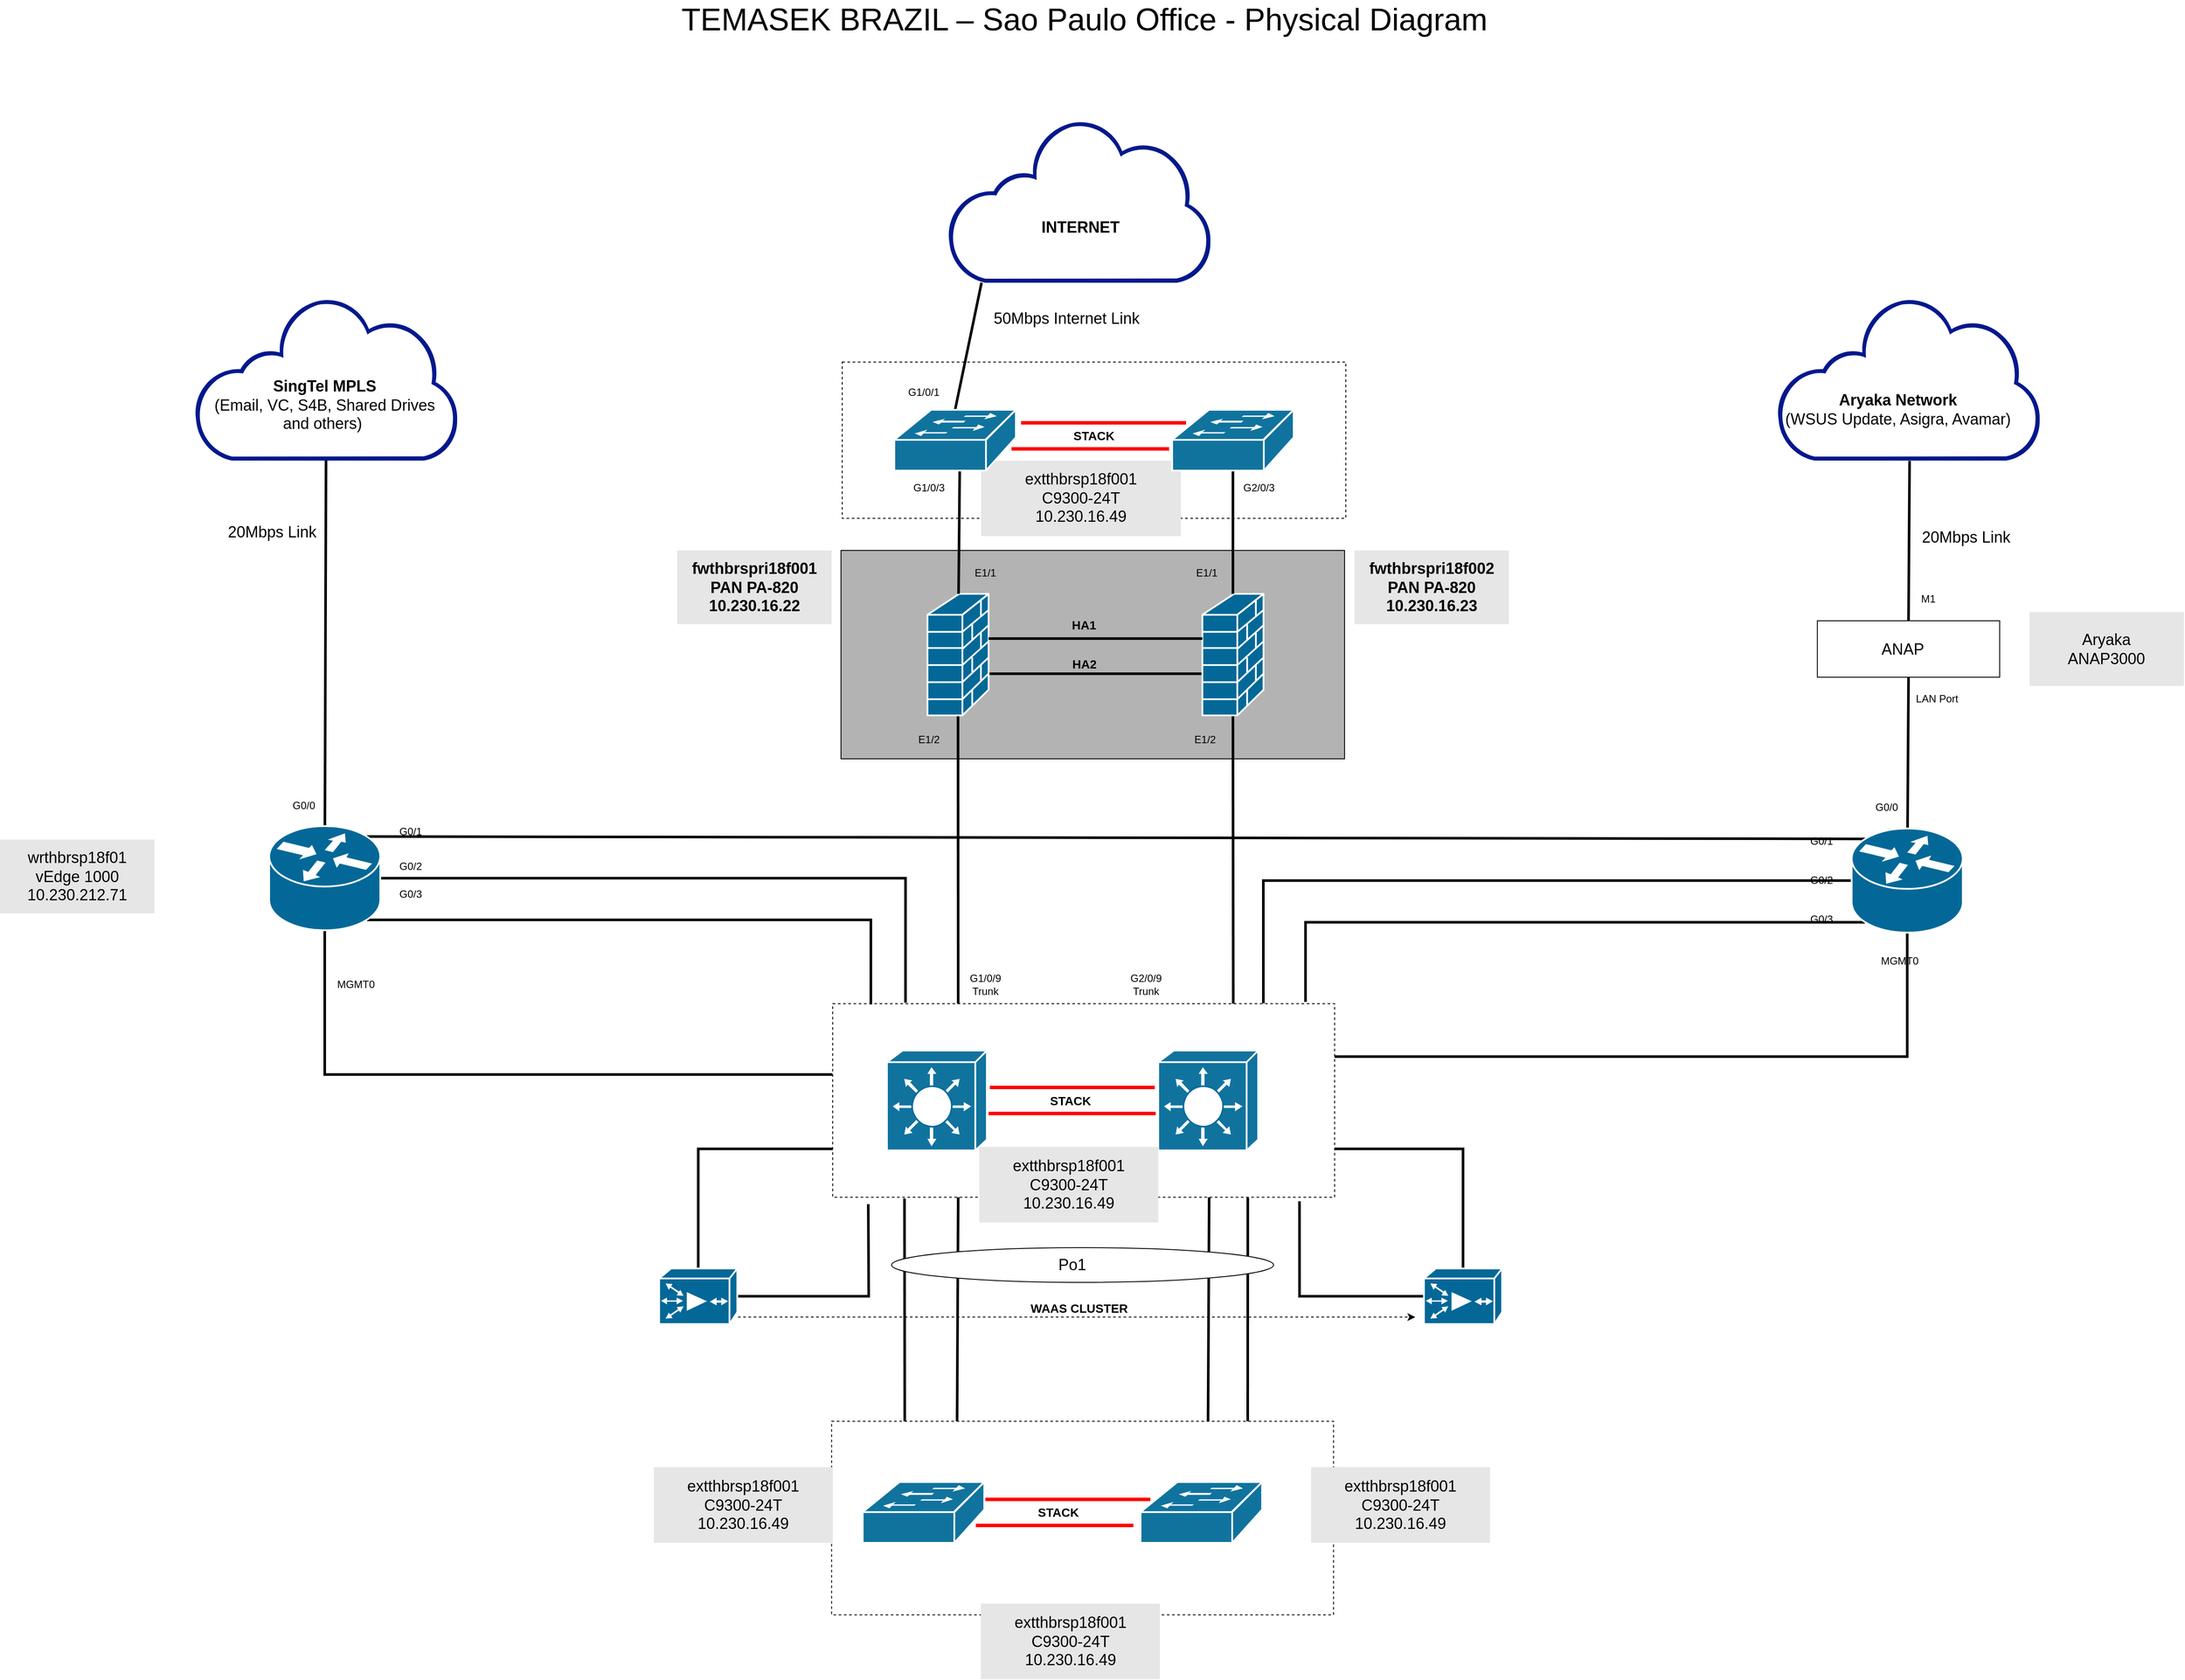 <mxfile version="21.3.7" type="github">
  <diagram name="Page-1" id="c37626ed-c26b-45fb-9056-f9ebc6bb27b6">
    <mxGraphModel dx="3432" dy="1510" grid="1" gridSize="10" guides="1" tooltips="1" connect="1" arrows="1" fold="1" page="1" pageScale="1" pageWidth="1100" pageHeight="850" background="none" math="0" shadow="0">
      <root>
        <mxCell id="0" />
        <mxCell id="1" style="" parent="0" />
        <mxCell id="vTYYTcCQBsunpqbKioIv-147" value="" style="whiteSpace=wrap;html=1;dashed=1;" vertex="1" parent="1">
          <mxGeometry x="-282.23" y="830" width="578.08" height="223" as="geometry" />
        </mxCell>
        <mxCell id="vTYYTcCQBsunpqbKioIv-161" style="edgeStyle=none;shape=connector;rounded=0;orthogonalLoop=1;jettySize=auto;html=1;exitX=0.5;exitY=1;exitDx=0;exitDy=0;labelBackgroundColor=default;strokeColor=default;fontFamily=Helvetica;fontSize=12;fontColor=default;endArrow=none;strokeWidth=3;startArrow=none;startFill=0;endFill=0;" edge="1" parent="1" source="vTYYTcCQBsunpqbKioIv-38" target="vTYYTcCQBsunpqbKioIv-94">
          <mxGeometry relative="1" as="geometry" />
        </mxCell>
        <mxCell id="vTYYTcCQBsunpqbKioIv-38" value="" style="whiteSpace=wrap;html=1;" vertex="1" parent="1">
          <mxGeometry x="853.08" y="-92.0" width="210" height="65" as="geometry" />
        </mxCell>
        <mxCell id="zVsSm3GNM5P4r3RZKPwx-50" value="" style="whiteSpace=wrap;html=1;fillColor=#B3B3B3;" parent="1" vertex="1">
          <mxGeometry x="-271.43" y="-173" width="580" height="240" as="geometry" />
        </mxCell>
        <mxCell id="zVsSm3GNM5P4r3RZKPwx-32" value="" style="whiteSpace=wrap;html=1;dashed=1;" parent="1" vertex="1">
          <mxGeometry x="-270" y="-390" width="580" height="180" as="geometry" />
        </mxCell>
        <mxCell id="vTYYTcCQBsunpqbKioIv-122" style="edgeStyle=none;rounded=0;orthogonalLoop=1;jettySize=auto;html=1;exitX=0.5;exitY=1;exitDx=0;exitDy=0;exitPerimeter=0;fontFamily=Helvetica;fontSize=12;fontColor=default;entryX=0.25;entryY=0;entryDx=0;entryDy=0;strokeWidth=3;startArrow=none;startFill=0;endArrow=none;endFill=0;" edge="1" parent="1" source="zVsSm3GNM5P4r3RZKPwx-8" target="vTYYTcCQBsunpqbKioIv-16">
          <mxGeometry relative="1" as="geometry" />
        </mxCell>
        <mxCell id="vTYYTcCQBsunpqbKioIv-173" style="edgeStyle=none;shape=connector;rounded=0;orthogonalLoop=1;jettySize=auto;html=1;exitX=1;exitY=0.5;exitDx=0;exitDy=0;exitPerimeter=0;labelBackgroundColor=default;strokeColor=default;fontFamily=Helvetica;fontSize=12;fontColor=default;endArrow=none;strokeWidth=3;endFill=0;" edge="1" parent="1">
          <mxGeometry relative="1" as="geometry">
            <mxPoint x="-101.42" y="-31" as="sourcePoint" />
            <mxPoint x="144.79" y="-31" as="targetPoint" />
          </mxGeometry>
        </mxCell>
        <mxCell id="zVsSm3GNM5P4r3RZKPwx-8" value="" style="shape=mxgraph.cisco.security.firewall;html=1;pointerEvents=1;dashed=0;fillColor=#036897;strokeColor=#ffffff;strokeWidth=2;verticalLabelPosition=bottom;verticalAlign=top;align=center;outlineConnect=0;" parent="1" vertex="1">
          <mxGeometry x="-171.85" y="-123" width="70.43" height="140" as="geometry" />
        </mxCell>
        <mxCell id="zVsSm3GNM5P4r3RZKPwx-12" value="G1/0/1" style="text;strokeColor=none;align=center;fillColor=none;html=1;verticalAlign=middle;whiteSpace=wrap;rounded=0;" parent="1" vertex="1">
          <mxGeometry x="-206.41" y="-370" width="60" height="30" as="geometry" />
        </mxCell>
        <mxCell id="zVsSm3GNM5P4r3RZKPwx-13" value="G1/0/3" style="text;strokeColor=none;align=center;fillColor=none;html=1;verticalAlign=middle;whiteSpace=wrap;rounded=0;" parent="1" vertex="1">
          <mxGeometry x="-200" y="-260" width="60" height="30" as="geometry" />
        </mxCell>
        <mxCell id="zVsSm3GNM5P4r3RZKPwx-19" value="G2/0/3" style="text;strokeColor=none;align=center;fillColor=none;html=1;verticalAlign=middle;whiteSpace=wrap;rounded=0;" parent="1" vertex="1">
          <mxGeometry x="180" y="-260" width="60" height="30" as="geometry" />
        </mxCell>
        <mxCell id="zVsSm3GNM5P4r3RZKPwx-24" value="" style="line;html=1;strokeColor=#FF0000;fillColor=#FF0000;" parent="1" vertex="1">
          <mxGeometry x="-75" y="-295" width="181.45" height="10" as="geometry" />
        </mxCell>
        <mxCell id="zVsSm3GNM5P4r3RZKPwx-27" value="" style="line;html=1;strokeColor=#FF0000;fillColor=#FF0000;" parent="1" vertex="1">
          <mxGeometry x="-64" y="-325" width="190" height="10" as="geometry" />
        </mxCell>
        <mxCell id="zVsSm3GNM5P4r3RZKPwx-28" value="&lt;b&gt;&lt;font style=&quot;font-size: 14px;&quot;&gt;STACK&lt;/font&gt;&lt;/b&gt;" style="text;strokeColor=none;align=center;fillColor=none;html=1;verticalAlign=middle;whiteSpace=wrap;rounded=0;" parent="1" vertex="1">
          <mxGeometry x="-10" y="-320" width="60" height="30" as="geometry" />
        </mxCell>
        <mxCell id="zVsSm3GNM5P4r3RZKPwx-29" value="&lt;font style=&quot;font-size: 36px;&quot;&gt;TEMASEK BRAZIL – Sao Paulo Office - Physical Diagram&lt;/font&gt;" style="text;strokeColor=none;align=center;fillColor=none;html=1;verticalAlign=middle;whiteSpace=wrap;rounded=0;" parent="1" vertex="1">
          <mxGeometry x="-495.83" y="-800" width="1010" height="30" as="geometry" />
        </mxCell>
        <mxCell id="zVsSm3GNM5P4r3RZKPwx-43" value="&lt;font style=&quot;font-size: 18px;&quot;&gt;extthbrsp18f001&lt;br&gt;C9300-24T&lt;br&gt;10.230.16.49&lt;/font&gt;" style="text;strokeColor=none;align=center;fillColor=#E6E6E6;html=1;verticalAlign=middle;whiteSpace=wrap;rounded=0;" parent="1" vertex="1">
          <mxGeometry x="-110" y="-276.5" width="230" height="87" as="geometry" />
        </mxCell>
        <mxCell id="vTYYTcCQBsunpqbKioIv-123" style="edgeStyle=none;rounded=0;orthogonalLoop=1;jettySize=auto;html=1;exitX=0.5;exitY=1;exitDx=0;exitDy=0;exitPerimeter=0;fontFamily=Helvetica;fontSize=12;fontColor=default;strokeWidth=3;startArrow=none;startFill=0;endArrow=none;endFill=0;entryX=0.798;entryY=0.005;entryDx=0;entryDy=0;entryPerimeter=0;" edge="1" parent="1" source="zVsSm3GNM5P4r3RZKPwx-52" target="vTYYTcCQBsunpqbKioIv-16">
          <mxGeometry relative="1" as="geometry">
            <mxPoint x="180" y="330" as="targetPoint" />
          </mxGeometry>
        </mxCell>
        <mxCell id="zVsSm3GNM5P4r3RZKPwx-52" value="" style="shape=mxgraph.cisco.security.firewall;html=1;pointerEvents=1;dashed=0;fillColor=#036897;strokeColor=#ffffff;strokeWidth=2;verticalLabelPosition=bottom;verticalAlign=top;align=center;outlineConnect=0;" parent="1" vertex="1">
          <mxGeometry x="144.79" y="-123" width="70.43" height="140" as="geometry" />
        </mxCell>
        <mxCell id="zVsSm3GNM5P4r3RZKPwx-55" value="&lt;font style=&quot;font-size: 18px;&quot;&gt;&lt;b&gt;fwthbrspri18f002&lt;br&gt;PAN PA-820&lt;br&gt;10.230.16.23&lt;/b&gt;&lt;/font&gt;" style="text;strokeColor=none;align=center;fillColor=#E6E6E6;html=1;verticalAlign=middle;whiteSpace=wrap;rounded=0;" parent="1" vertex="1">
          <mxGeometry x="320.0" y="-173" width="177.83" height="85" as="geometry" />
        </mxCell>
        <mxCell id="zVsSm3GNM5P4r3RZKPwx-56" value="&lt;font style=&quot;font-size: 18px;&quot;&gt;&lt;b&gt;fwthbrspri18f001&lt;br&gt;PAN PA-820&lt;br&gt;10.230.16.22&lt;/b&gt;&lt;/font&gt;" style="text;strokeColor=none;align=center;fillColor=#E6E6E6;html=1;verticalAlign=middle;whiteSpace=wrap;rounded=0;" parent="1" vertex="1">
          <mxGeometry x="-460.06" y="-173" width="177.83" height="85" as="geometry" />
        </mxCell>
        <mxCell id="vTYYTcCQBsunpqbKioIv-1" value="&lt;font style=&quot;font-size: 18px;&quot;&gt;50Mbps Internet Link&lt;/font&gt;" style="text;strokeColor=none;align=center;fillColor=none;html=1;verticalAlign=middle;whiteSpace=wrap;rounded=0;" vertex="1" parent="1">
          <mxGeometry x="-110" y="-455" width="197.17" height="30" as="geometry" />
        </mxCell>
        <mxCell id="vTYYTcCQBsunpqbKioIv-4" value="E1/1" style="text;strokeColor=none;align=center;fillColor=none;html=1;verticalAlign=middle;whiteSpace=wrap;rounded=0;" vertex="1" parent="1">
          <mxGeometry x="-135" y="-162" width="60" height="30" as="geometry" />
        </mxCell>
        <mxCell id="vTYYTcCQBsunpqbKioIv-5" value="E1/2" style="text;strokeColor=none;align=center;fillColor=none;html=1;verticalAlign=middle;whiteSpace=wrap;rounded=0;" vertex="1" parent="1">
          <mxGeometry x="-200.0" y="30" width="60" height="30" as="geometry" />
        </mxCell>
        <mxCell id="vTYYTcCQBsunpqbKioIv-8" value="E1/1" style="text;strokeColor=none;align=center;fillColor=none;html=1;verticalAlign=middle;whiteSpace=wrap;rounded=0;" vertex="1" parent="1">
          <mxGeometry x="120.0" y="-162" width="60" height="30" as="geometry" />
        </mxCell>
        <mxCell id="vTYYTcCQBsunpqbKioIv-9" value="E1/2" style="text;strokeColor=none;align=center;fillColor=none;html=1;verticalAlign=middle;whiteSpace=wrap;rounded=0;" vertex="1" parent="1">
          <mxGeometry x="118.0" y="30" width="60" height="30" as="geometry" />
        </mxCell>
        <mxCell id="vTYYTcCQBsunpqbKioIv-12" value="&lt;b&gt;&lt;font style=&quot;font-size: 14px;&quot;&gt;HA1&lt;/font&gt;&lt;/b&gt;" style="text;strokeColor=none;align=center;fillColor=none;html=1;verticalAlign=middle;whiteSpace=wrap;rounded=0;" vertex="1" parent="1">
          <mxGeometry x="-23.33" y="-102" width="62.82" height="30" as="geometry" />
        </mxCell>
        <mxCell id="vTYYTcCQBsunpqbKioIv-13" value="&lt;b&gt;&lt;font style=&quot;font-size: 14px;&quot;&gt;HA2&lt;/font&gt;&lt;/b&gt;" style="text;strokeColor=none;align=center;fillColor=none;html=1;verticalAlign=middle;whiteSpace=wrap;rounded=0;" vertex="1" parent="1">
          <mxGeometry x="-20.83" y="-57" width="60" height="30" as="geometry" />
        </mxCell>
        <mxCell id="vTYYTcCQBsunpqbKioIv-14" value="&lt;font style=&quot;font-size: 18px;&quot;&gt;&lt;b&gt;INTERNET&lt;/b&gt;&lt;/font&gt;" style="text;strokeColor=none;align=center;fillColor=none;html=1;verticalAlign=middle;whiteSpace=wrap;rounded=0;" vertex="1" parent="1">
          <mxGeometry x="-94.34" y="-560" width="197.17" height="30" as="geometry" />
        </mxCell>
        <mxCell id="vTYYTcCQBsunpqbKioIv-150" style="edgeStyle=none;shape=connector;rounded=0;orthogonalLoop=1;jettySize=auto;html=1;exitX=0.143;exitY=1.006;exitDx=0;exitDy=0;labelBackgroundColor=default;strokeColor=default;fontFamily=Helvetica;fontSize=12;fontColor=default;endArrow=none;exitPerimeter=0;strokeWidth=3;startArrow=none;startFill=0;endFill=0;" edge="1" parent="1" source="vTYYTcCQBsunpqbKioIv-16">
          <mxGeometry relative="1" as="geometry">
            <mxPoint x="-198" y="830" as="targetPoint" />
          </mxGeometry>
        </mxCell>
        <mxCell id="vTYYTcCQBsunpqbKioIv-151" style="edgeStyle=none;shape=connector;rounded=0;orthogonalLoop=1;jettySize=auto;html=1;exitX=0.25;exitY=1;exitDx=0;exitDy=0;entryX=0.25;entryY=0;entryDx=0;entryDy=0;labelBackgroundColor=default;strokeColor=default;fontFamily=Helvetica;fontSize=12;fontColor=default;endArrow=none;strokeWidth=3;startArrow=none;startFill=0;endFill=0;" edge="1" parent="1" source="vTYYTcCQBsunpqbKioIv-16" target="vTYYTcCQBsunpqbKioIv-147">
          <mxGeometry relative="1" as="geometry" />
        </mxCell>
        <mxCell id="vTYYTcCQBsunpqbKioIv-152" style="edgeStyle=none;shape=connector;rounded=0;orthogonalLoop=1;jettySize=auto;html=1;exitX=0.827;exitY=1.003;exitDx=0;exitDy=0;labelBackgroundColor=default;strokeColor=default;fontFamily=Helvetica;fontSize=12;fontColor=default;endArrow=none;exitPerimeter=0;entryX=0.829;entryY=0;entryDx=0;entryDy=0;entryPerimeter=0;strokeWidth=3;startArrow=none;startFill=0;endFill=0;" edge="1" parent="1" source="vTYYTcCQBsunpqbKioIv-16" target="vTYYTcCQBsunpqbKioIv-147">
          <mxGeometry relative="1" as="geometry" />
        </mxCell>
        <mxCell id="vTYYTcCQBsunpqbKioIv-153" style="edgeStyle=none;shape=connector;rounded=0;orthogonalLoop=1;jettySize=auto;html=1;exitX=0.75;exitY=1;exitDx=0;exitDy=0;entryX=0.75;entryY=0;entryDx=0;entryDy=0;labelBackgroundColor=default;strokeColor=default;fontFamily=Helvetica;fontSize=12;fontColor=default;endArrow=none;strokeWidth=3;startArrow=none;startFill=0;endFill=0;" edge="1" parent="1" source="vTYYTcCQBsunpqbKioIv-16" target="vTYYTcCQBsunpqbKioIv-147">
          <mxGeometry relative="1" as="geometry" />
        </mxCell>
        <mxCell id="vTYYTcCQBsunpqbKioIv-16" value="" style="whiteSpace=wrap;html=1;dashed=1;" vertex="1" parent="1">
          <mxGeometry x="-280.96" y="349" width="578.08" height="223" as="geometry" />
        </mxCell>
        <mxCell id="vTYYTcCQBsunpqbKioIv-22" value="" style="shape=mxgraph.cisco.switches.layer_3_switch;html=1;dashed=0;fillColor=#10739E;strokeColor=#ffffff;strokeWidth=2;verticalLabelPosition=bottom;verticalAlign=top;fontFamily=Helvetica;fontSize=36;fontColor=#FFB366" vertex="1" parent="1">
          <mxGeometry x="-218.5" y="403" width="115.08" height="115" as="geometry" />
        </mxCell>
        <mxCell id="vTYYTcCQBsunpqbKioIv-23" value="" style="shape=mxgraph.cisco.switches.layer_3_switch;html=1;dashed=0;fillColor=#10739E;strokeColor=#ffffff;strokeWidth=2;verticalLabelPosition=bottom;verticalAlign=top;fontFamily=Helvetica;fontSize=36;fontColor=#FFB366" vertex="1" parent="1">
          <mxGeometry x="93.96" y="403" width="115.08" height="115" as="geometry" />
        </mxCell>
        <mxCell id="vTYYTcCQBsunpqbKioIv-24" value="" style="line;html=1;strokeColor=#FF0000;fillColor=#FF0000;" vertex="1" parent="1">
          <mxGeometry x="-101.42" y="470.5" width="192.46" height="10" as="geometry" />
        </mxCell>
        <mxCell id="vTYYTcCQBsunpqbKioIv-25" value="" style="line;html=1;strokeColor=#FF0000;fillColor=#FF0000;" vertex="1" parent="1">
          <mxGeometry x="-100.03" y="440.5" width="190" height="10" as="geometry" />
        </mxCell>
        <mxCell id="vTYYTcCQBsunpqbKioIv-26" value="&lt;b&gt;&lt;font style=&quot;font-size: 14px;&quot;&gt;STACK&lt;/font&gt;&lt;/b&gt;" style="text;strokeColor=none;align=center;fillColor=none;html=1;verticalAlign=middle;whiteSpace=wrap;rounded=0;" vertex="1" parent="1">
          <mxGeometry x="-37.19" y="445.5" width="60" height="30" as="geometry" />
        </mxCell>
        <mxCell id="vTYYTcCQBsunpqbKioIv-27" value="G1/0/9&lt;br&gt;Trunk" style="text;strokeColor=none;align=center;fillColor=none;html=1;verticalAlign=middle;whiteSpace=wrap;rounded=0;" vertex="1" parent="1">
          <mxGeometry x="-135" y="312" width="60" height="30" as="geometry" />
        </mxCell>
        <mxCell id="vTYYTcCQBsunpqbKioIv-30" value="G2/0/9&lt;br&gt;Trunk" style="text;strokeColor=none;align=center;fillColor=none;html=1;verticalAlign=middle;whiteSpace=wrap;rounded=0;" vertex="1" parent="1">
          <mxGeometry x="50" y="312" width="60" height="30" as="geometry" />
        </mxCell>
        <mxCell id="vTYYTcCQBsunpqbKioIv-32" value="&lt;font style=&quot;font-size: 18px;&quot;&gt;extthbrsp18f001&lt;br&gt;C9300-24T&lt;br&gt;10.230.16.49&lt;/font&gt;" style="text;strokeColor=none;align=center;fillColor=#E6E6E6;html=1;verticalAlign=middle;whiteSpace=wrap;rounded=0;" vertex="1" parent="1">
          <mxGeometry x="-112.15" y="514" width="206.11" height="87" as="geometry" />
        </mxCell>
        <mxCell id="vTYYTcCQBsunpqbKioIv-160" style="edgeStyle=none;shape=connector;rounded=0;orthogonalLoop=1;jettySize=auto;html=1;exitX=0.504;exitY=1.002;exitDx=0;exitDy=0;exitPerimeter=0;entryX=0.5;entryY=0;entryDx=0;entryDy=0;labelBackgroundColor=default;strokeColor=default;fontFamily=Helvetica;fontSize=12;fontColor=default;endArrow=none;strokeWidth=3;startArrow=none;startFill=0;endFill=0;" edge="1" parent="1" source="vTYYTcCQBsunpqbKioIv-33" target="vTYYTcCQBsunpqbKioIv-38">
          <mxGeometry relative="1" as="geometry" />
        </mxCell>
        <mxCell id="vTYYTcCQBsunpqbKioIv-33" value="" style="sketch=0;aspect=fixed;pointerEvents=1;shadow=0;dashed=0;html=1;strokeColor=none;labelPosition=center;verticalLabelPosition=bottom;verticalAlign=top;align=center;fillColor=#00188D;shape=mxgraph.mscae.enterprise.internet_hollow" vertex="1" parent="1">
          <mxGeometry x="805.99" y="-465.1" width="304.19" height="188.6" as="geometry" />
        </mxCell>
        <mxCell id="vTYYTcCQBsunpqbKioIv-34" value="&lt;font style=&quot;font-size: 18px;&quot;&gt;&lt;b&gt;Aryaka Network&lt;/b&gt;&lt;br&gt;(WSUS Update, Asigra, Avamar)&lt;br&gt;&lt;/font&gt;" style="text;strokeColor=none;align=center;fillColor=none;html=1;verticalAlign=middle;whiteSpace=wrap;rounded=0;" vertex="1" parent="1">
          <mxGeometry x="800.66" y="-350" width="290" height="30" as="geometry" />
        </mxCell>
        <mxCell id="vTYYTcCQBsunpqbKioIv-136" style="edgeStyle=none;rounded=0;orthogonalLoop=1;jettySize=auto;html=1;exitX=0.13;exitY=1;exitDx=0;exitDy=0;exitPerimeter=0;entryX=0.5;entryY=0;entryDx=0;entryDy=0;entryPerimeter=0;fontFamily=Helvetica;fontSize=12;fontColor=default;strokeWidth=3;startArrow=none;startFill=0;endArrow=none;endFill=0;" edge="1" parent="1" source="vTYYTcCQBsunpqbKioIv-35" target="zVsSm3GNM5P4r3RZKPwx-3">
          <mxGeometry relative="1" as="geometry" />
        </mxCell>
        <mxCell id="vTYYTcCQBsunpqbKioIv-35" value="" style="sketch=0;aspect=fixed;pointerEvents=1;shadow=0;dashed=0;html=1;strokeColor=none;labelPosition=center;verticalLabelPosition=bottom;verticalAlign=top;align=center;fillColor=#00188D;shape=mxgraph.mscae.enterprise.internet_hollow" vertex="1" parent="1">
          <mxGeometry x="-149.09" y="-670" width="304.19" height="188.6" as="geometry" />
        </mxCell>
        <mxCell id="vTYYTcCQBsunpqbKioIv-37" value="&lt;font style=&quot;font-size: 18px;&quot;&gt;ANAP&lt;/font&gt;" style="text;strokeColor=none;align=center;fillColor=none;html=1;verticalAlign=middle;whiteSpace=wrap;rounded=0;shadow=1;" vertex="1" parent="1">
          <mxGeometry x="853.08" y="-74.5" width="197.17" height="30" as="geometry" />
        </mxCell>
        <mxCell id="vTYYTcCQBsunpqbKioIv-41" value="&lt;font style=&quot;font-size: 18px;&quot;&gt;20Mbps Link&lt;/font&gt;" style="text;strokeColor=none;align=center;fillColor=none;html=1;verticalAlign=middle;whiteSpace=wrap;rounded=0;" vertex="1" parent="1">
          <mxGeometry x="960.57" y="-203.0" width="127.17" height="30" as="geometry" />
        </mxCell>
        <mxCell id="vTYYTcCQBsunpqbKioIv-43" value="M1" style="text;strokeColor=none;align=center;fillColor=none;html=1;verticalAlign=middle;whiteSpace=wrap;rounded=0;" vertex="1" parent="1">
          <mxGeometry x="950.57" y="-132.0" width="60" height="30" as="geometry" />
        </mxCell>
        <mxCell id="vTYYTcCQBsunpqbKioIv-44" value="LAN Port" style="text;strokeColor=none;align=center;fillColor=none;html=1;verticalAlign=middle;whiteSpace=wrap;rounded=0;" vertex="1" parent="1">
          <mxGeometry x="960.57" y="-17.0" width="60" height="30" as="geometry" />
        </mxCell>
        <mxCell id="vTYYTcCQBsunpqbKioIv-45" value="&lt;font style=&quot;font-size: 18px;&quot;&gt;Aryaka &lt;br&gt;ANAP3000&lt;/font&gt;" style="text;strokeColor=none;align=center;fillColor=#E6E6E6;html=1;verticalAlign=middle;whiteSpace=wrap;rounded=0;" vertex="1" parent="1">
          <mxGeometry x="1097.44" y="-102.0" width="177.83" height="85" as="geometry" />
        </mxCell>
        <mxCell id="vTYYTcCQBsunpqbKioIv-104" style="edgeStyle=none;rounded=1;orthogonalLoop=1;jettySize=auto;html=1;exitX=0.5;exitY=1;exitDx=0;exitDy=0;exitPerimeter=0;strokeColor=none;" edge="1" parent="1" source="vTYYTcCQBsunpqbKioIv-47" target="vTYYTcCQBsunpqbKioIv-58">
          <mxGeometry relative="1" as="geometry" />
        </mxCell>
        <mxCell id="vTYYTcCQBsunpqbKioIv-105" style="edgeStyle=none;orthogonalLoop=1;jettySize=auto;html=1;exitX=0.5;exitY=1;exitDx=0;exitDy=0;exitPerimeter=0;rounded=0;strokeColor=default;shadow=0;jumpStyle=none;endArrow=none;endFill=0;strokeWidth=3;startArrow=none;startFill=0;" edge="1" parent="1" source="vTYYTcCQBsunpqbKioIv-47" target="vTYYTcCQBsunpqbKioIv-58">
          <mxGeometry relative="1" as="geometry" />
        </mxCell>
        <mxCell id="vTYYTcCQBsunpqbKioIv-47" value="" style="sketch=0;aspect=fixed;pointerEvents=1;shadow=0;dashed=0;html=1;strokeColor=none;labelPosition=center;verticalLabelPosition=bottom;verticalAlign=top;align=center;fillColor=#00188D;shape=mxgraph.mscae.enterprise.internet_hollow" vertex="1" parent="1">
          <mxGeometry x="-1016.62" y="-465.1" width="304.19" height="188.6" as="geometry" />
        </mxCell>
        <mxCell id="vTYYTcCQBsunpqbKioIv-48" value="&lt;font style=&quot;font-size: 18px;&quot;&gt;&lt;b&gt;SingTel MPLS &lt;/b&gt;&lt;br&gt;(Email, VC, S4B, Shared Drives &lt;br&gt;and others)&amp;nbsp;&lt;br&gt;&lt;/font&gt;" style="text;strokeColor=none;align=center;fillColor=none;html=1;verticalAlign=middle;whiteSpace=wrap;rounded=0;" vertex="1" parent="1">
          <mxGeometry x="-1011.01" y="-355" width="290" height="30" as="geometry" />
        </mxCell>
        <mxCell id="vTYYTcCQBsunpqbKioIv-51" value="&lt;font style=&quot;font-size: 18px;&quot;&gt;20Mbps Link&lt;/font&gt;" style="text;strokeColor=none;align=center;fillColor=none;html=1;verticalAlign=middle;whiteSpace=wrap;rounded=0;" vertex="1" parent="1">
          <mxGeometry x="-990.0" y="-209" width="127.17" height="30" as="geometry" />
        </mxCell>
        <mxCell id="vTYYTcCQBsunpqbKioIv-108" style="edgeStyle=none;rounded=0;orthogonalLoop=1;jettySize=auto;html=1;exitX=0.88;exitY=0.1;exitDx=0;exitDy=0;exitPerimeter=0;entryX=0.12;entryY=0.1;entryDx=0;entryDy=0;entryPerimeter=0;fontFamily=Helvetica;fontSize=12;fontColor=default;strokeWidth=3;startArrow=none;startFill=0;endArrow=none;endFill=0;" edge="1" parent="1" source="vTYYTcCQBsunpqbKioIv-58" target="vTYYTcCQBsunpqbKioIv-94">
          <mxGeometry relative="1" as="geometry" />
        </mxCell>
        <mxCell id="vTYYTcCQBsunpqbKioIv-109" style="edgeStyle=orthogonalEdgeStyle;rounded=0;orthogonalLoop=1;jettySize=auto;html=1;exitX=1;exitY=0.5;exitDx=0;exitDy=0;exitPerimeter=0;entryX=0.145;entryY=-0.005;entryDx=0;entryDy=0;entryPerimeter=0;fontFamily=Helvetica;fontSize=12;fontColor=default;strokeWidth=3;startArrow=none;startFill=0;endArrow=none;endFill=0;" edge="1" parent="1" source="vTYYTcCQBsunpqbKioIv-58" target="vTYYTcCQBsunpqbKioIv-16">
          <mxGeometry relative="1" as="geometry" />
        </mxCell>
        <mxCell id="vTYYTcCQBsunpqbKioIv-110" style="edgeStyle=orthogonalEdgeStyle;rounded=0;orthogonalLoop=1;jettySize=auto;html=1;exitX=0.88;exitY=0.9;exitDx=0;exitDy=0;exitPerimeter=0;entryX=0.076;entryY=0.004;entryDx=0;entryDy=0;entryPerimeter=0;fontFamily=Helvetica;fontSize=12;fontColor=default;strokeWidth=3;startArrow=none;startFill=0;endArrow=none;endFill=0;" edge="1" parent="1" source="vTYYTcCQBsunpqbKioIv-58" target="vTYYTcCQBsunpqbKioIv-16">
          <mxGeometry relative="1" as="geometry" />
        </mxCell>
        <mxCell id="vTYYTcCQBsunpqbKioIv-111" style="edgeStyle=orthogonalEdgeStyle;rounded=0;orthogonalLoop=1;jettySize=auto;html=1;exitX=0.5;exitY=1;exitDx=0;exitDy=0;exitPerimeter=0;entryX=-0.001;entryY=0.366;entryDx=0;entryDy=0;entryPerimeter=0;fontFamily=Helvetica;fontSize=12;fontColor=default;strokeWidth=3;startArrow=none;startFill=0;endArrow=none;endFill=0;" edge="1" parent="1" source="vTYYTcCQBsunpqbKioIv-58" target="vTYYTcCQBsunpqbKioIv-16">
          <mxGeometry relative="1" as="geometry" />
        </mxCell>
        <mxCell id="vTYYTcCQBsunpqbKioIv-58" value="" style="shape=mxgraph.cisco.routers.router;html=1;pointerEvents=1;dashed=0;fillColor=#036897;strokeColor=#ffffff;strokeWidth=2;verticalLabelPosition=bottom;verticalAlign=top;align=center;outlineConnect=0;" vertex="1" parent="1">
          <mxGeometry x="-930" y="144.48" width="127.98" height="120" as="geometry" />
        </mxCell>
        <mxCell id="vTYYTcCQBsunpqbKioIv-60" value="&lt;font style=&quot;font-size: 18px;&quot;&gt;wrthbrsp18f01&lt;br&gt;vEdge 1000 &lt;br&gt;10.230.212.71&lt;/font&gt;" style="text;strokeColor=none;align=center;fillColor=#E6E6E6;html=1;verticalAlign=middle;whiteSpace=wrap;rounded=0;" vertex="1" parent="1">
          <mxGeometry x="-1240" y="160.02" width="177.83" height="85" as="geometry" />
        </mxCell>
        <mxCell id="vTYYTcCQBsunpqbKioIv-71" value="G0/2 &lt;br/&gt;" style="text;strokeColor=none;align=center;fillColor=none;html=1;verticalAlign=middle;whiteSpace=wrap;rounded=0;" vertex="1" parent="1">
          <mxGeometry x="-797" y="176.02" width="60" height="30" as="geometry" />
        </mxCell>
        <mxCell id="vTYYTcCQBsunpqbKioIv-72" value="G0/1 &lt;br/&gt;" style="text;strokeColor=none;align=center;fillColor=none;html=1;verticalAlign=middle;whiteSpace=wrap;rounded=0;" vertex="1" parent="1">
          <mxGeometry x="-797" y="135.52" width="60" height="30" as="geometry" />
        </mxCell>
        <mxCell id="vTYYTcCQBsunpqbKioIv-78" value="G0/3" style="text;strokeColor=none;align=center;fillColor=none;html=1;verticalAlign=middle;whiteSpace=wrap;rounded=0;" vertex="1" parent="1">
          <mxGeometry x="-797" y="207.52" width="60" height="30" as="geometry" />
        </mxCell>
        <mxCell id="vTYYTcCQBsunpqbKioIv-79" value="G0/0&lt;br/&gt;" style="text;strokeColor=none;align=center;fillColor=none;html=1;verticalAlign=middle;whiteSpace=wrap;rounded=0;" vertex="1" parent="1">
          <mxGeometry x="-920" y="105.52" width="60" height="30" as="geometry" />
        </mxCell>
        <mxCell id="vTYYTcCQBsunpqbKioIv-83" value="MGMT0" style="text;strokeColor=none;align=center;fillColor=none;html=1;verticalAlign=middle;whiteSpace=wrap;rounded=0;" vertex="1" parent="1">
          <mxGeometry x="-860" y="312" width="60" height="30" as="geometry" />
        </mxCell>
        <mxCell id="vTYYTcCQBsunpqbKioIv-112" style="edgeStyle=orthogonalEdgeStyle;rounded=0;orthogonalLoop=1;jettySize=auto;html=1;exitX=0;exitY=0.5;exitDx=0;exitDy=0;exitPerimeter=0;entryX=0.858;entryY=-0.002;entryDx=0;entryDy=0;fontFamily=Helvetica;fontSize=12;fontColor=default;strokeWidth=3;startArrow=none;startFill=0;endArrow=none;endFill=0;entryPerimeter=0;" edge="1" parent="1" source="vTYYTcCQBsunpqbKioIv-94" target="vTYYTcCQBsunpqbKioIv-16">
          <mxGeometry relative="1" as="geometry" />
        </mxCell>
        <mxCell id="vTYYTcCQBsunpqbKioIv-113" style="edgeStyle=orthogonalEdgeStyle;rounded=0;orthogonalLoop=1;jettySize=auto;html=1;exitX=0.12;exitY=0.9;exitDx=0;exitDy=0;exitPerimeter=0;entryX=0.942;entryY=-0.009;entryDx=0;entryDy=0;entryPerimeter=0;fontFamily=Helvetica;fontSize=12;fontColor=default;strokeWidth=3;startArrow=none;startFill=0;endArrow=none;endFill=0;" edge="1" parent="1" source="vTYYTcCQBsunpqbKioIv-94" target="vTYYTcCQBsunpqbKioIv-16">
          <mxGeometry relative="1" as="geometry" />
        </mxCell>
        <mxCell id="vTYYTcCQBsunpqbKioIv-114" style="edgeStyle=orthogonalEdgeStyle;rounded=0;orthogonalLoop=1;jettySize=auto;html=1;exitX=0.5;exitY=1;exitDx=0;exitDy=0;exitPerimeter=0;fontFamily=Helvetica;fontSize=12;fontColor=default;strokeWidth=3;startArrow=none;startFill=0;endArrow=none;endFill=0;" edge="1" parent="1" source="vTYYTcCQBsunpqbKioIv-94" target="vTYYTcCQBsunpqbKioIv-16">
          <mxGeometry relative="1" as="geometry">
            <Array as="points">
              <mxPoint x="957" y="410" />
            </Array>
          </mxGeometry>
        </mxCell>
        <mxCell id="vTYYTcCQBsunpqbKioIv-94" value="" style="shape=mxgraph.cisco.routers.router;html=1;pointerEvents=1;dashed=0;fillColor=#036897;strokeColor=#ffffff;strokeWidth=2;verticalLabelPosition=bottom;verticalAlign=top;align=center;outlineConnect=0;" vertex="1" parent="1">
          <mxGeometry x="892.59" y="147.2" width="127.98" height="120" as="geometry" />
        </mxCell>
        <mxCell id="vTYYTcCQBsunpqbKioIv-95" value="G0/2 &lt;br/&gt;" style="text;strokeColor=none;align=center;fillColor=none;html=1;verticalAlign=middle;whiteSpace=wrap;rounded=0;" vertex="1" parent="1">
          <mxGeometry x="828.15" y="192.2" width="60" height="30" as="geometry" />
        </mxCell>
        <mxCell id="vTYYTcCQBsunpqbKioIv-96" value="G0/1 &lt;br/&gt;" style="text;strokeColor=none;align=center;fillColor=none;html=1;verticalAlign=middle;whiteSpace=wrap;rounded=0;" vertex="1" parent="1">
          <mxGeometry x="828.15" y="147.2" width="60" height="30" as="geometry" />
        </mxCell>
        <mxCell id="vTYYTcCQBsunpqbKioIv-97" value="G0/3" style="text;strokeColor=none;align=center;fillColor=none;html=1;verticalAlign=middle;whiteSpace=wrap;rounded=0;" vertex="1" parent="1">
          <mxGeometry x="828.15" y="237.2" width="60" height="30" as="geometry" />
        </mxCell>
        <mxCell id="vTYYTcCQBsunpqbKioIv-98" value="G0/0&lt;br/&gt;" style="text;strokeColor=none;align=center;fillColor=none;html=1;verticalAlign=middle;whiteSpace=wrap;rounded=0;" vertex="1" parent="1">
          <mxGeometry x="902.59" y="108.24" width="60" height="30" as="geometry" />
        </mxCell>
        <mxCell id="vTYYTcCQBsunpqbKioIv-99" value="MGMT0" style="text;strokeColor=none;align=center;fillColor=none;html=1;verticalAlign=middle;whiteSpace=wrap;rounded=0;" vertex="1" parent="1">
          <mxGeometry x="918.15" y="284.72" width="60" height="30" as="geometry" />
        </mxCell>
        <mxCell id="vTYYTcCQBsunpqbKioIv-138" style="edgeStyle=orthogonalEdgeStyle;rounded=0;orthogonalLoop=1;jettySize=auto;html=1;exitX=0.5;exitY=0;exitDx=0;exitDy=0;exitPerimeter=0;entryX=0;entryY=0.75;entryDx=0;entryDy=0;fontFamily=Helvetica;fontSize=12;fontColor=default;strokeWidth=3;startArrow=none;startFill=0;endArrow=none;endFill=0;" edge="1" parent="1" source="vTYYTcCQBsunpqbKioIv-117" target="vTYYTcCQBsunpqbKioIv-16">
          <mxGeometry relative="1" as="geometry" />
        </mxCell>
        <mxCell id="vTYYTcCQBsunpqbKioIv-139" style="edgeStyle=orthogonalEdgeStyle;rounded=0;orthogonalLoop=1;jettySize=auto;html=1;exitX=1;exitY=0.5;exitDx=0;exitDy=0;exitPerimeter=0;fontFamily=Helvetica;fontSize=12;fontColor=default;strokeWidth=3;startArrow=none;startFill=0;endArrow=none;endFill=0;" edge="1" parent="1" source="vTYYTcCQBsunpqbKioIv-117">
          <mxGeometry relative="1" as="geometry">
            <mxPoint x="-240" y="580" as="targetPoint" />
          </mxGeometry>
        </mxCell>
        <mxCell id="vTYYTcCQBsunpqbKioIv-154" style="edgeStyle=none;shape=connector;rounded=0;orthogonalLoop=1;jettySize=auto;html=1;labelBackgroundColor=default;strokeColor=default;fontFamily=Helvetica;fontSize=12;fontColor=default;endArrow=classic;dashed=1;" edge="1" parent="1">
          <mxGeometry relative="1" as="geometry">
            <mxPoint x="-390" y="710" as="sourcePoint" />
            <mxPoint x="390" y="710" as="targetPoint" />
          </mxGeometry>
        </mxCell>
        <mxCell id="vTYYTcCQBsunpqbKioIv-117" value="" style="shape=mxgraph.cisco.misc.wae;html=1;pointerEvents=1;dashed=0;fillColor=#036897;strokeColor=#ffffff;strokeWidth=2;verticalLabelPosition=bottom;verticalAlign=top;align=center;outlineConnect=0;fontFamily=Helvetica;fontSize=12;fontColor=default;" vertex="1" parent="1">
          <mxGeometry x="-480.83" y="654" width="90" height="64" as="geometry" />
        </mxCell>
        <mxCell id="vTYYTcCQBsunpqbKioIv-140" style="edgeStyle=orthogonalEdgeStyle;rounded=0;orthogonalLoop=1;jettySize=auto;html=1;exitX=0.5;exitY=0;exitDx=0;exitDy=0;exitPerimeter=0;entryX=1;entryY=0.75;entryDx=0;entryDy=0;fontFamily=Helvetica;fontSize=12;fontColor=default;strokeWidth=3;startArrow=none;startFill=0;endArrow=none;endFill=0;" edge="1" parent="1" source="vTYYTcCQBsunpqbKioIv-118" target="vTYYTcCQBsunpqbKioIv-16">
          <mxGeometry relative="1" as="geometry" />
        </mxCell>
        <mxCell id="vTYYTcCQBsunpqbKioIv-143" style="edgeStyle=orthogonalEdgeStyle;rounded=0;orthogonalLoop=1;jettySize=auto;html=1;exitX=0;exitY=0.5;exitDx=0;exitDy=0;exitPerimeter=0;entryX=0.93;entryY=1.021;entryDx=0;entryDy=0;entryPerimeter=0;fontFamily=Helvetica;fontSize=12;fontColor=default;strokeWidth=3;startArrow=none;startFill=0;endArrow=none;endFill=0;" edge="1" parent="1" source="vTYYTcCQBsunpqbKioIv-118" target="vTYYTcCQBsunpqbKioIv-16">
          <mxGeometry relative="1" as="geometry" />
        </mxCell>
        <mxCell id="vTYYTcCQBsunpqbKioIv-118" value="" style="shape=mxgraph.cisco.misc.wae;html=1;pointerEvents=1;dashed=0;fillColor=#036897;strokeColor=#ffffff;strokeWidth=2;verticalLabelPosition=bottom;verticalAlign=top;align=center;outlineConnect=0;fontFamily=Helvetica;fontSize=12;fontColor=default;" vertex="1" parent="1">
          <mxGeometry x="400" y="654" width="90" height="64" as="geometry" />
        </mxCell>
        <mxCell id="vTYYTcCQBsunpqbKioIv-120" value="" style="shape=mxgraph.cisco.switches.workgroup_switch;html=1;dashed=0;fillColor=#10739E;strokeColor=#ffffff;strokeWidth=2;verticalLabelPosition=bottom;verticalAlign=top;fontFamily=Helvetica;fontSize=36;fontColor=#FFB366" vertex="1" parent="1">
          <mxGeometry x="-246.41" y="900" width="140" height="70" as="geometry" />
        </mxCell>
        <mxCell id="vTYYTcCQBsunpqbKioIv-121" value="" style="shape=mxgraph.cisco.switches.workgroup_switch;html=1;dashed=0;fillColor=#10739E;strokeColor=#ffffff;strokeWidth=2;verticalLabelPosition=bottom;verticalAlign=top;fontFamily=Helvetica;fontSize=36;fontColor=#FFB366" vertex="1" parent="1">
          <mxGeometry x="73.59" y="900" width="140" height="70" as="geometry" />
        </mxCell>
        <mxCell id="vTYYTcCQBsunpqbKioIv-125" style="edgeStyle=none;rounded=0;orthogonalLoop=1;jettySize=auto;html=1;exitX=1;exitY=0.5;exitDx=0;exitDy=0;exitPerimeter=0;fontFamily=Helvetica;fontSize=12;fontColor=default;" edge="1" parent="1" source="zVsSm3GNM5P4r3RZKPwx-8" target="zVsSm3GNM5P4r3RZKPwx-8">
          <mxGeometry relative="1" as="geometry" />
        </mxCell>
        <mxCell id="vTYYTcCQBsunpqbKioIv-131" style="edgeStyle=none;rounded=0;orthogonalLoop=1;jettySize=auto;html=1;fontFamily=Helvetica;fontSize=12;fontColor=default;exitX=0.538;exitY=1.008;exitDx=0;exitDy=0;exitPerimeter=0;strokeWidth=3;endArrow=none;endFill=0;startArrow=none;startFill=0;" edge="1" parent="1" source="zVsSm3GNM5P4r3RZKPwx-3" target="zVsSm3GNM5P4r3RZKPwx-8">
          <mxGeometry relative="1" as="geometry" />
        </mxCell>
        <mxCell id="vTYYTcCQBsunpqbKioIv-132" style="edgeStyle=none;rounded=0;orthogonalLoop=1;jettySize=auto;html=1;exitX=1;exitY=0;exitDx=0;exitDy=0;exitPerimeter=0;fontFamily=Helvetica;fontSize=12;fontColor=default;" edge="1" parent="1" source="zVsSm3GNM5P4r3RZKPwx-8" target="zVsSm3GNM5P4r3RZKPwx-8">
          <mxGeometry relative="1" as="geometry" />
        </mxCell>
        <mxCell id="vTYYTcCQBsunpqbKioIv-144" value="&lt;font style=&quot;font-size: 18px;&quot;&gt;extthbrsp18f001&lt;br&gt;C9300-24T&lt;br&gt;10.230.16.49&lt;/font&gt;" style="text;strokeColor=none;align=center;fillColor=#E6E6E6;html=1;verticalAlign=middle;whiteSpace=wrap;rounded=0;" vertex="1" parent="1">
          <mxGeometry x="270" y="883" width="206.11" height="87" as="geometry" />
        </mxCell>
        <mxCell id="vTYYTcCQBsunpqbKioIv-145" value="&lt;font style=&quot;font-size: 18px;&quot;&gt;extthbrsp18f001&lt;br&gt;C9300-24T&lt;br&gt;10.230.16.49&lt;/font&gt;" style="text;strokeColor=none;align=center;fillColor=#E6E6E6;html=1;verticalAlign=middle;whiteSpace=wrap;rounded=0;" vertex="1" parent="1">
          <mxGeometry x="-486.94" y="883" width="206.11" height="87" as="geometry" />
        </mxCell>
        <mxCell id="vTYYTcCQBsunpqbKioIv-146" value="&lt;font style=&quot;font-size: 18px;&quot;&gt;extthbrsp18f001&lt;br&gt;C9300-24T&lt;br&gt;10.230.16.49&lt;/font&gt;" style="text;strokeColor=none;align=center;fillColor=#E6E6E6;html=1;verticalAlign=middle;whiteSpace=wrap;rounded=0;" vertex="1" parent="1">
          <mxGeometry x="-110.24" y="1040" width="206.11" height="87" as="geometry" />
        </mxCell>
        <mxCell id="vTYYTcCQBsunpqbKioIv-157" value="" style="line;html=1;strokeColor=#FF0000;fillColor=#FF0000;" vertex="1" parent="1">
          <mxGeometry x="-116.12" y="945" width="181.45" height="10" as="geometry" />
        </mxCell>
        <mxCell id="vTYYTcCQBsunpqbKioIv-158" value="" style="line;html=1;strokeColor=#FF0000;fillColor=#FF0000;" vertex="1" parent="1">
          <mxGeometry x="-105.12" y="915" width="190" height="10" as="geometry" />
        </mxCell>
        <mxCell id="vTYYTcCQBsunpqbKioIv-159" value="&lt;b&gt;&lt;font style=&quot;font-size: 14px;&quot;&gt;STACK&lt;/font&gt;&lt;/b&gt;" style="text;strokeColor=none;align=center;fillColor=none;html=1;verticalAlign=middle;whiteSpace=wrap;rounded=0;" vertex="1" parent="1">
          <mxGeometry x="-51.12" y="920" width="60" height="30" as="geometry" />
        </mxCell>
        <mxCell id="vTYYTcCQBsunpqbKioIv-163" value="" style="ellipse;whiteSpace=wrap;html=1;strokeColor=default;fontFamily=Helvetica;fontSize=12;fontColor=default;fillColor=default;" vertex="1" parent="1">
          <mxGeometry x="-213.19" y="630" width="440" height="40" as="geometry" />
        </mxCell>
        <mxCell id="vTYYTcCQBsunpqbKioIv-167" value="&lt;font style=&quot;font-size: 18px;&quot;&gt;Po1&lt;/font&gt;" style="text;strokeColor=none;align=center;fillColor=none;html=1;verticalAlign=middle;whiteSpace=wrap;rounded=0;" vertex="1" parent="1">
          <mxGeometry x="-35.03" y="635" width="60" height="30" as="geometry" />
        </mxCell>
        <mxCell id="vTYYTcCQBsunpqbKioIv-168" value="&lt;font style=&quot;font-size: 14px;&quot;&gt;&lt;b&gt;WAAS CLUSTER&lt;/b&gt;&lt;/font&gt;" style="text;strokeColor=none;align=center;fillColor=none;html=1;verticalAlign=middle;whiteSpace=wrap;rounded=0;" vertex="1" parent="1">
          <mxGeometry x="-112" y="685" width="230" height="30" as="geometry" />
        </mxCell>
        <mxCell id="vTYYTcCQBsunpqbKioIv-170" style="edgeStyle=none;shape=connector;rounded=0;orthogonalLoop=1;jettySize=auto;html=1;exitX=0.5;exitY=0.98;exitDx=0;exitDy=0;exitPerimeter=0;entryX=0.5;entryY=0;entryDx=0;entryDy=0;entryPerimeter=0;labelBackgroundColor=default;strokeColor=default;fontFamily=Helvetica;fontSize=12;fontColor=default;endArrow=none;endFill=0;strokeWidth=3;" edge="1" parent="1" source="zVsSm3GNM5P4r3RZKPwx-26" target="zVsSm3GNM5P4r3RZKPwx-52">
          <mxGeometry relative="1" as="geometry" />
        </mxCell>
        <mxCell id="zVsSm3GNM5P4r3RZKPwx-26" value="" style="shape=mxgraph.cisco.switches.workgroup_switch;html=1;dashed=0;fillColor=#10739E;strokeColor=#ffffff;strokeWidth=2;verticalLabelPosition=bottom;verticalAlign=top;fontFamily=Helvetica;fontSize=36;fontColor=#FFB366" parent="1" vertex="1">
          <mxGeometry x="110" y="-335" width="140" height="70" as="geometry" />
        </mxCell>
        <mxCell id="zVsSm3GNM5P4r3RZKPwx-3" value="" style="shape=mxgraph.cisco.switches.workgroup_switch;html=1;dashed=0;fillColor=#10739E;strokeColor=#ffffff;strokeWidth=2;verticalLabelPosition=bottom;verticalAlign=top;fontFamily=Helvetica;fontSize=36;fontColor=#FFB366" parent="1" vertex="1">
          <mxGeometry x="-210" y="-335" width="140" height="70" as="geometry" />
        </mxCell>
        <mxCell id="vTYYTcCQBsunpqbKioIv-174" style="edgeStyle=none;shape=connector;rounded=0;orthogonalLoop=1;jettySize=auto;html=1;exitX=1;exitY=0.5;exitDx=0;exitDy=0;exitPerimeter=0;labelBackgroundColor=default;strokeColor=default;fontFamily=Helvetica;fontSize=12;fontColor=default;endArrow=none;strokeWidth=3;endFill=0;" edge="1" parent="1">
          <mxGeometry relative="1" as="geometry">
            <mxPoint x="-101.42" y="-71.5" as="sourcePoint" />
            <mxPoint x="144.79" y="-71.5" as="targetPoint" />
          </mxGeometry>
        </mxCell>
      </root>
    </mxGraphModel>
  </diagram>
</mxfile>
